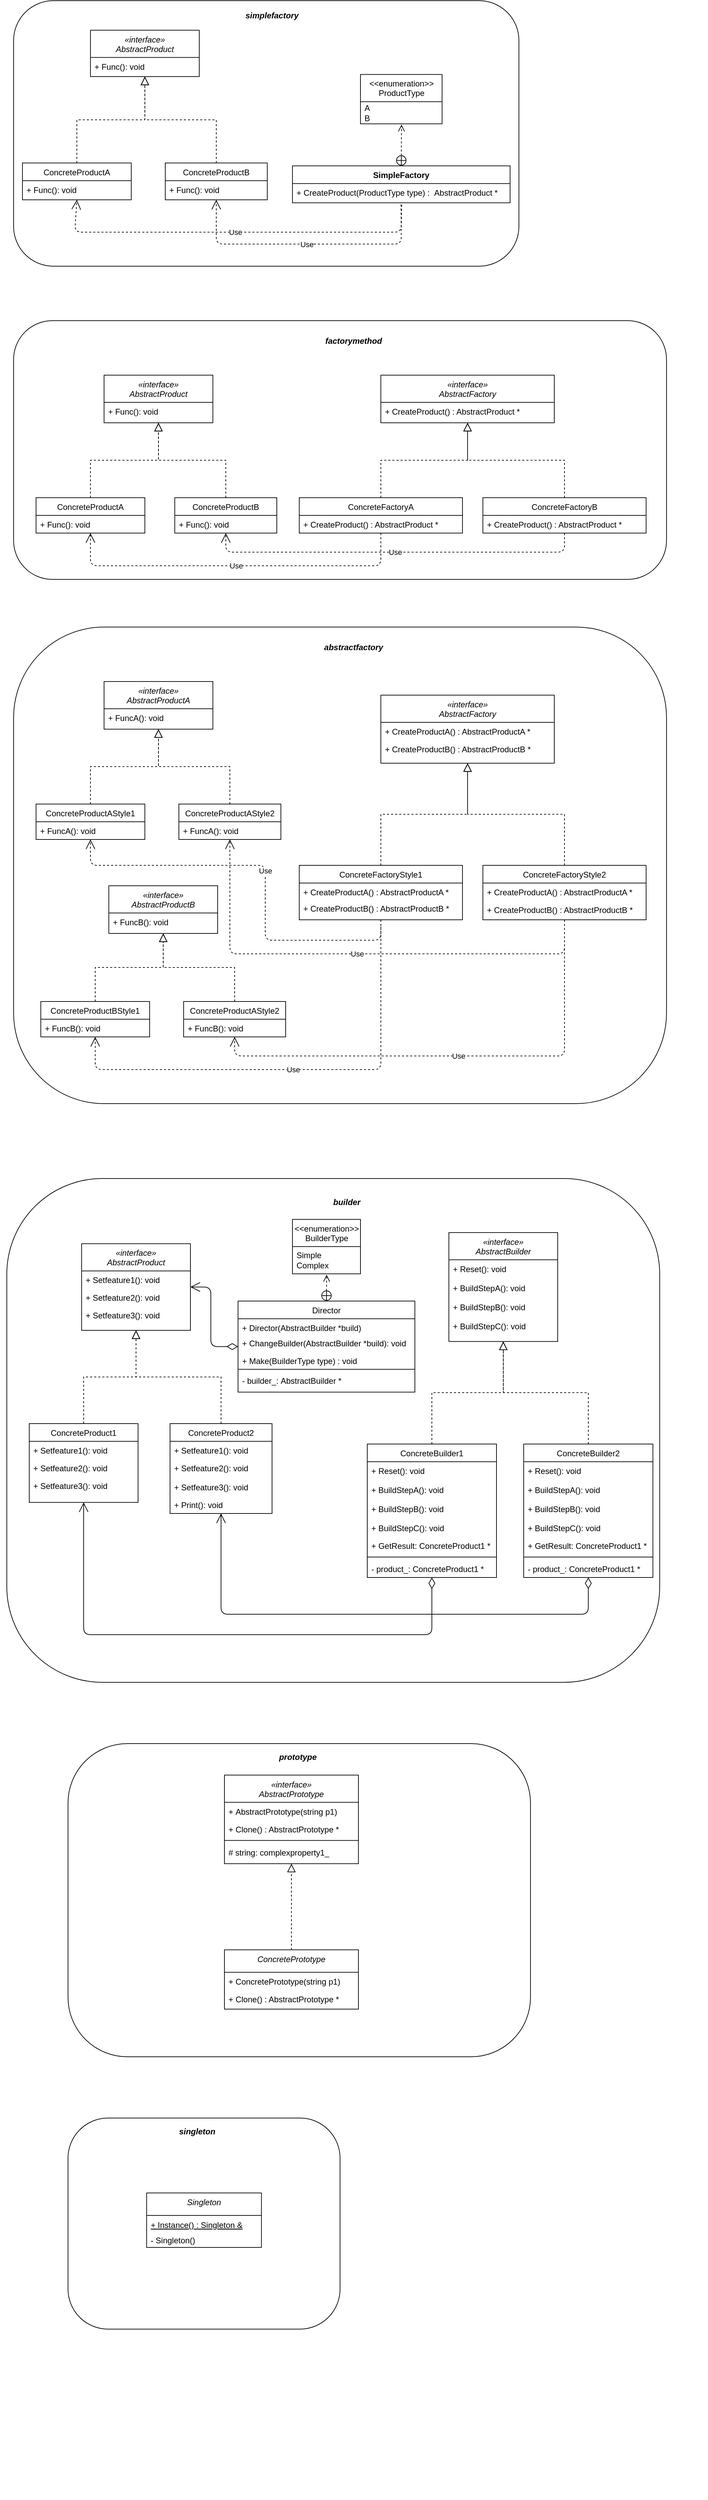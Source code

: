 <mxfile version="14.9.6" type="device"><diagram id="C5RBs43oDa-KdzZeNtuy" name="Page-1"><mxGraphModel dx="1933" dy="822" grid="1" gridSize="10" guides="1" tooltips="1" connect="1" arrows="1" fold="1" page="1" pageScale="1" pageWidth="827" pageHeight="1169" math="0" shadow="0"><root><mxCell id="WIyWlLk6GJQsqaUBKTNV-0"/><mxCell id="WIyWlLk6GJQsqaUBKTNV-1" parent="WIyWlLk6GJQsqaUBKTNV-0"/><mxCell id="HHdjGuZQiPqTGfx7hQFi-0" value="" style="group" parent="WIyWlLk6GJQsqaUBKTNV-1" vertex="1" connectable="0"><mxGeometry x="-800" y="80" width="743" height="390" as="geometry"/></mxCell><mxCell id="nEZ1w46uU3b78nNiIQCs-0" value="" style="rounded=1;whiteSpace=wrap;html=1;" parent="HHdjGuZQiPqTGfx7hQFi-0" vertex="1"><mxGeometry width="743" height="390" as="geometry"/></mxCell><mxCell id="zkfFHV4jXpPFQw0GAbJ--0" value="«interface»&#10;AbstractProduct" style="swimlane;fontStyle=2;align=center;verticalAlign=top;childLayout=stackLayout;horizontal=1;startSize=40;horizontalStack=0;resizeParent=1;resizeLast=0;collapsible=1;marginBottom=0;rounded=0;shadow=0;strokeWidth=1;" parent="HHdjGuZQiPqTGfx7hQFi-0" vertex="1"><mxGeometry x="113" y="43.33" width="160" height="68.167" as="geometry"><mxRectangle x="230" y="140" width="160" height="26" as="alternateBounds"/></mxGeometry></mxCell><mxCell id="zkfFHV4jXpPFQw0GAbJ--5" value="+ Func(): void" style="text;align=left;verticalAlign=top;spacingLeft=4;spacingRight=4;overflow=hidden;rotatable=0;points=[[0,0.5],[1,0.5]];portConstraint=eastwest;" parent="zkfFHV4jXpPFQw0GAbJ--0" vertex="1"><mxGeometry y="40" width="160" height="28.167" as="geometry"/></mxCell><mxCell id="zkfFHV4jXpPFQw0GAbJ--6" value="ConcreteProductA" style="swimlane;fontStyle=0;align=center;verticalAlign=top;childLayout=stackLayout;horizontal=1;startSize=26;horizontalStack=0;resizeParent=1;resizeLast=0;collapsible=1;marginBottom=0;rounded=0;shadow=0;strokeWidth=1;" parent="HHdjGuZQiPqTGfx7hQFi-0" vertex="1"><mxGeometry x="13" y="238.33" width="160" height="54.167" as="geometry"><mxRectangle x="130" y="380" width="160" height="26" as="alternateBounds"/></mxGeometry></mxCell><mxCell id="zkfFHV4jXpPFQw0GAbJ--10" value="+ Func(): void" style="text;align=left;verticalAlign=top;spacingLeft=4;spacingRight=4;overflow=hidden;rotatable=0;points=[[0,0.5],[1,0.5]];portConstraint=eastwest;fontStyle=0" parent="zkfFHV4jXpPFQw0GAbJ--6" vertex="1"><mxGeometry y="26" width="160" height="28.167" as="geometry"/></mxCell><mxCell id="zkfFHV4jXpPFQw0GAbJ--12" value="" style="endArrow=block;endSize=10;endFill=0;shadow=0;strokeWidth=1;rounded=0;edgeStyle=elbowEdgeStyle;elbow=vertical;dashed=1;" parent="HHdjGuZQiPqTGfx7hQFi-0" source="zkfFHV4jXpPFQw0GAbJ--6" target="zkfFHV4jXpPFQw0GAbJ--0" edge="1"><mxGeometry width="160" relative="1" as="geometry"><mxPoint x="93" y="68.25" as="sourcePoint"/><mxPoint x="93" y="68.25" as="targetPoint"/></mxGeometry></mxCell><mxCell id="zkfFHV4jXpPFQw0GAbJ--13" value="ConcreteProductB" style="swimlane;fontStyle=0;align=center;verticalAlign=top;childLayout=stackLayout;horizontal=1;startSize=26;horizontalStack=0;resizeParent=1;resizeLast=0;collapsible=1;marginBottom=0;rounded=0;shadow=0;strokeWidth=1;" parent="HHdjGuZQiPqTGfx7hQFi-0" vertex="1"><mxGeometry x="223" y="238.33" width="150" height="54.167" as="geometry"><mxRectangle x="340" y="380" width="170" height="26" as="alternateBounds"/></mxGeometry></mxCell><mxCell id="pVUvRdysyVXsj0UzODoh-22" value="+ Func(): void" style="text;align=left;verticalAlign=top;spacingLeft=4;spacingRight=4;overflow=hidden;rotatable=0;points=[[0,0.5],[1,0.5]];portConstraint=eastwest;fontStyle=0" parent="zkfFHV4jXpPFQw0GAbJ--13" vertex="1"><mxGeometry y="26" width="150" height="28.167" as="geometry"/></mxCell><mxCell id="zkfFHV4jXpPFQw0GAbJ--16" value="" style="endArrow=block;endSize=10;endFill=0;shadow=0;strokeWidth=1;rounded=0;edgeStyle=elbowEdgeStyle;elbow=vertical;dashed=1;" parent="HHdjGuZQiPqTGfx7hQFi-0" source="zkfFHV4jXpPFQw0GAbJ--13" target="zkfFHV4jXpPFQw0GAbJ--0" edge="1"><mxGeometry width="160" relative="1" as="geometry"><mxPoint x="103" y="252.417" as="sourcePoint"/><mxPoint x="203" y="141.917" as="targetPoint"/></mxGeometry></mxCell><mxCell id="pVUvRdysyVXsj0UzODoh-13" value="SimpleFactory" style="swimlane;fontStyle=1;align=center;verticalAlign=top;childLayout=stackLayout;horizontal=1;startSize=26;horizontalStack=0;resizeParent=1;resizeParentMax=0;resizeLast=0;collapsible=1;marginBottom=0;" parent="HHdjGuZQiPqTGfx7hQFi-0" vertex="1"><mxGeometry x="410" y="242.67" width="320" height="54.167" as="geometry"/></mxCell><mxCell id="pVUvRdysyVXsj0UzODoh-16" value="+ CreateProduct(ProductType type) :  AbstractProduct * " style="text;strokeColor=none;fillColor=none;align=left;verticalAlign=top;spacingLeft=4;spacingRight=4;overflow=hidden;rotatable=0;points=[[0,0.5],[1,0.5]];portConstraint=eastwest;" parent="pVUvRdysyVXsj0UzODoh-13" vertex="1"><mxGeometry y="26" width="320" height="28.167" as="geometry"/></mxCell><mxCell id="pVUvRdysyVXsj0UzODoh-32" value="&amp;lt;&amp;lt;enumeration&amp;gt;&amp;gt;&lt;br&gt;ProductType" style="swimlane;fontStyle=0;align=center;verticalAlign=top;childLayout=stackLayout;horizontal=1;startSize=40;horizontalStack=0;resizeParent=1;resizeParentMax=0;resizeLast=0;collapsible=0;marginBottom=0;html=1;" parent="HHdjGuZQiPqTGfx7hQFi-0" vertex="1"><mxGeometry x="510" y="108.333" width="120" height="72.5" as="geometry"/></mxCell><mxCell id="pVUvRdysyVXsj0UzODoh-33" value="A&lt;br&gt;B" style="text;html=1;strokeColor=none;fillColor=none;align=left;verticalAlign=middle;spacingLeft=4;spacingRight=4;overflow=hidden;rotatable=0;points=[[0,0.5],[1,0.5]];portConstraint=eastwest;" parent="pVUvRdysyVXsj0UzODoh-32" vertex="1"><mxGeometry y="40" width="120" height="32.5" as="geometry"/></mxCell><mxCell id="pVUvRdysyVXsj0UzODoh-35" value="" style="endArrow=open;startArrow=circlePlus;endFill=0;startFill=0;endSize=8;html=1;dashed=1;entryX=0.503;entryY=1.033;entryDx=0;entryDy=0;entryPerimeter=0;exitX=0.5;exitY=0;exitDx=0;exitDy=0;" parent="HHdjGuZQiPqTGfx7hQFi-0" source="pVUvRdysyVXsj0UzODoh-13" target="pVUvRdysyVXsj0UzODoh-33" edge="1"><mxGeometry width="160" relative="1" as="geometry"><mxPoint x="563" y="242.667" as="sourcePoint"/><mxPoint x="723" y="242.667" as="targetPoint"/></mxGeometry></mxCell><mxCell id="nEZ1w46uU3b78nNiIQCs-2" value="simplefactory" style="text;html=1;strokeColor=none;fillColor=none;align=center;verticalAlign=middle;whiteSpace=wrap;rounded=0;fontStyle=3" parent="HHdjGuZQiPqTGfx7hQFi-0" vertex="1"><mxGeometry x="360" y="10.833" width="40" height="21.667" as="geometry"/></mxCell><mxCell id="vMtd4k7XpvBWgLTC2TNa-4" value="Use" style="endArrow=open;endSize=12;dashed=1;html=1;exitX=0.499;exitY=1.083;exitDx=0;exitDy=0;exitPerimeter=0;entryX=0.5;entryY=1;entryDx=0;entryDy=0;" parent="HHdjGuZQiPqTGfx7hQFi-0" source="pVUvRdysyVXsj0UzODoh-16" target="zkfFHV4jXpPFQw0GAbJ--13" edge="1"><mxGeometry width="160" relative="1" as="geometry"><mxPoint x="460" y="335.833" as="sourcePoint"/><mxPoint x="620" y="335.833" as="targetPoint"/><Array as="points"><mxPoint x="570" y="357.5"/><mxPoint x="420" y="357.5"/><mxPoint x="298" y="357.5"/></Array></mxGeometry></mxCell><mxCell id="vMtd4k7XpvBWgLTC2TNa-5" value="Use" style="endArrow=open;endSize=12;dashed=1;html=1;exitX=0.502;exitY=1.115;exitDx=0;exitDy=0;exitPerimeter=0;entryX=0.5;entryY=1;entryDx=0;entryDy=0;" parent="HHdjGuZQiPqTGfx7hQFi-0" source="pVUvRdysyVXsj0UzODoh-16" target="zkfFHV4jXpPFQw0GAbJ--6" edge="1"><mxGeometry width="160" relative="1" as="geometry"><mxPoint x="470" y="332" as="sourcePoint"/><mxPoint x="90" y="282" as="targetPoint"/><Array as="points"><mxPoint x="570" y="340"/><mxPoint x="90" y="340"/></Array></mxGeometry></mxCell><mxCell id="HHdjGuZQiPqTGfx7hQFi-41" value="" style="group" parent="WIyWlLk6GJQsqaUBKTNV-1" vertex="1" connectable="0"><mxGeometry x="-800" y="550" width="1020" height="400" as="geometry"/></mxCell><mxCell id="HHdjGuZQiPqTGfx7hQFi-2" value="" style="rounded=1;whiteSpace=wrap;html=1;" parent="HHdjGuZQiPqTGfx7hQFi-41" vertex="1"><mxGeometry width="960" height="380" as="geometry"/></mxCell><mxCell id="HHdjGuZQiPqTGfx7hQFi-37" value="" style="group" parent="HHdjGuZQiPqTGfx7hQFi-41" vertex="1" connectable="0"><mxGeometry x="20" y="40" width="1000" height="360" as="geometry"/></mxCell><mxCell id="HHdjGuZQiPqTGfx7hQFi-1" value="" style="group" parent="HHdjGuZQiPqTGfx7hQFi-37" vertex="1" connectable="0"><mxGeometry width="1000" height="360" as="geometry"/></mxCell><mxCell id="HHdjGuZQiPqTGfx7hQFi-3" value="«interface»&#10;AbstractProduct" style="swimlane;fontStyle=2;align=center;verticalAlign=top;childLayout=stackLayout;horizontal=1;startSize=40;horizontalStack=0;resizeParent=1;resizeLast=0;collapsible=1;marginBottom=0;rounded=0;shadow=0;strokeWidth=1;" parent="HHdjGuZQiPqTGfx7hQFi-1" vertex="1"><mxGeometry x="113" y="40" width="160" height="70" as="geometry"><mxRectangle x="230" y="140" width="160" height="26" as="alternateBounds"/></mxGeometry></mxCell><mxCell id="HHdjGuZQiPqTGfx7hQFi-4" value="+ Func(): void" style="text;align=left;verticalAlign=top;spacingLeft=4;spacingRight=4;overflow=hidden;rotatable=0;points=[[0,0.5],[1,0.5]];portConstraint=eastwest;" parent="HHdjGuZQiPqTGfx7hQFi-3" vertex="1"><mxGeometry y="40" width="160" height="26" as="geometry"/></mxCell><mxCell id="HHdjGuZQiPqTGfx7hQFi-5" value="ConcreteProductA" style="swimlane;fontStyle=0;align=center;verticalAlign=top;childLayout=stackLayout;horizontal=1;startSize=26;horizontalStack=0;resizeParent=1;resizeLast=0;collapsible=1;marginBottom=0;rounded=0;shadow=0;strokeWidth=1;" parent="HHdjGuZQiPqTGfx7hQFi-1" vertex="1"><mxGeometry x="13" y="220" width="160" height="52" as="geometry"><mxRectangle x="130" y="380" width="160" height="26" as="alternateBounds"/></mxGeometry></mxCell><mxCell id="HHdjGuZQiPqTGfx7hQFi-6" value="+ Func(): void" style="text;align=left;verticalAlign=top;spacingLeft=4;spacingRight=4;overflow=hidden;rotatable=0;points=[[0,0.5],[1,0.5]];portConstraint=eastwest;fontStyle=0" parent="HHdjGuZQiPqTGfx7hQFi-5" vertex="1"><mxGeometry y="26" width="160" height="26" as="geometry"/></mxCell><mxCell id="HHdjGuZQiPqTGfx7hQFi-7" value="" style="endArrow=block;endSize=10;endFill=0;shadow=0;strokeWidth=1;rounded=0;edgeStyle=elbowEdgeStyle;elbow=vertical;dashed=1;" parent="HHdjGuZQiPqTGfx7hQFi-1" source="HHdjGuZQiPqTGfx7hQFi-5" target="HHdjGuZQiPqTGfx7hQFi-3" edge="1"><mxGeometry width="160" relative="1" as="geometry"><mxPoint x="93" y="63" as="sourcePoint"/><mxPoint x="93" y="63" as="targetPoint"/></mxGeometry></mxCell><mxCell id="HHdjGuZQiPqTGfx7hQFi-36" style="edgeStyle=orthogonalEdgeStyle;rounded=0;orthogonalLoop=1;jettySize=auto;html=1;exitX=0.5;exitY=0;exitDx=0;exitDy=0;entryX=0.5;entryY=1;entryDx=0;entryDy=0;dashed=1;endArrow=block;endFill=0;shadow=0;strokeWidth=1;endSize=10;" parent="HHdjGuZQiPqTGfx7hQFi-1" source="HHdjGuZQiPqTGfx7hQFi-26" target="HHdjGuZQiPqTGfx7hQFi-22" edge="1"><mxGeometry relative="1" as="geometry"/></mxCell><mxCell id="HHdjGuZQiPqTGfx7hQFi-26" value="ConcreteFactoryB" style="swimlane;fontStyle=0;align=center;verticalAlign=top;childLayout=stackLayout;horizontal=1;startSize=26;horizontalStack=0;resizeParent=1;resizeLast=0;collapsible=1;marginBottom=0;rounded=0;shadow=0;strokeWidth=1;" parent="HHdjGuZQiPqTGfx7hQFi-1" vertex="1"><mxGeometry x="670" y="220" width="240" height="52" as="geometry"><mxRectangle x="130" y="380" width="160" height="26" as="alternateBounds"/></mxGeometry></mxCell><mxCell id="HHdjGuZQiPqTGfx7hQFi-27" value="+ CreateProduct() : AbstractProduct *" style="text;align=left;verticalAlign=top;spacingLeft=4;spacingRight=4;overflow=hidden;rotatable=0;points=[[0,0.5],[1,0.5]];portConstraint=eastwest;fontStyle=0" parent="HHdjGuZQiPqTGfx7hQFi-26" vertex="1"><mxGeometry y="26" width="240" height="26" as="geometry"/></mxCell><mxCell id="HHdjGuZQiPqTGfx7hQFi-22" value="«interface»&#10;AbstractFactory" style="swimlane;fontStyle=2;align=center;verticalAlign=top;childLayout=stackLayout;horizontal=1;startSize=40;horizontalStack=0;resizeParent=1;resizeLast=0;collapsible=1;marginBottom=0;rounded=0;shadow=0;strokeWidth=1;" parent="HHdjGuZQiPqTGfx7hQFi-1" vertex="1"><mxGeometry x="520" y="40" width="255" height="70" as="geometry"><mxRectangle x="230" y="140" width="160" height="26" as="alternateBounds"/></mxGeometry></mxCell><mxCell id="HHdjGuZQiPqTGfx7hQFi-23" value="+ CreateProduct() : AbstractProduct *" style="text;align=left;verticalAlign=top;spacingLeft=4;spacingRight=4;overflow=hidden;rotatable=0;points=[[0,0.5],[1,0.5]];portConstraint=eastwest;" parent="HHdjGuZQiPqTGfx7hQFi-22" vertex="1"><mxGeometry y="40" width="255" height="26" as="geometry"/></mxCell><mxCell id="HHdjGuZQiPqTGfx7hQFi-24" value="ConcreteFactoryA" style="swimlane;fontStyle=0;align=center;verticalAlign=top;childLayout=stackLayout;horizontal=1;startSize=26;horizontalStack=0;resizeParent=1;resizeLast=0;collapsible=1;marginBottom=0;rounded=0;shadow=0;strokeWidth=1;" parent="HHdjGuZQiPqTGfx7hQFi-37" vertex="1"><mxGeometry x="400" y="220" width="240" height="52" as="geometry"><mxRectangle x="130" y="380" width="160" height="26" as="alternateBounds"/></mxGeometry></mxCell><mxCell id="HHdjGuZQiPqTGfx7hQFi-25" value="+ CreateProduct() : AbstractProduct *" style="text;align=left;verticalAlign=top;spacingLeft=4;spacingRight=4;overflow=hidden;rotatable=0;points=[[0,0.5],[1,0.5]];portConstraint=eastwest;fontStyle=0" parent="HHdjGuZQiPqTGfx7hQFi-24" vertex="1"><mxGeometry y="26" width="240" height="26" as="geometry"/></mxCell><mxCell id="vMtd4k7XpvBWgLTC2TNa-7" value="Use" style="endArrow=open;endSize=12;dashed=1;html=1;exitX=0.5;exitY=1;exitDx=0;exitDy=0;entryX=0.5;entryY=1;entryDx=0;entryDy=0;" parent="HHdjGuZQiPqTGfx7hQFi-37" source="HHdjGuZQiPqTGfx7hQFi-24" target="HHdjGuZQiPqTGfx7hQFi-5" edge="1"><mxGeometry width="160" relative="1" as="geometry"><mxPoint x="290" y="300" as="sourcePoint"/><mxPoint x="450" y="300" as="targetPoint"/><Array as="points"><mxPoint x="520" y="320"/><mxPoint x="93" y="320"/></Array></mxGeometry></mxCell><mxCell id="B-G7vfcjAix9BjA5SV5H-3" style="edgeStyle=orthogonalEdgeStyle;rounded=0;orthogonalLoop=1;jettySize=auto;html=1;exitX=0.5;exitY=0;exitDx=0;exitDy=0;entryX=0.5;entryY=1;entryDx=0;entryDy=0;dashed=1;endArrow=block;endFill=0;shadow=0;strokeWidth=1;endSize=10;" parent="HHdjGuZQiPqTGfx7hQFi-37" source="HHdjGuZQiPqTGfx7hQFi-24" target="HHdjGuZQiPqTGfx7hQFi-22" edge="1"><mxGeometry relative="1" as="geometry"><mxPoint x="800" y="230" as="sourcePoint"/><mxPoint x="657.5" y="120" as="targetPoint"/></mxGeometry></mxCell><mxCell id="HHdjGuZQiPqTGfx7hQFi-19" value="factorymethod" style="text;html=1;strokeColor=none;fillColor=none;align=center;verticalAlign=middle;whiteSpace=wrap;rounded=0;fontStyle=3" parent="HHdjGuZQiPqTGfx7hQFi-41" vertex="1"><mxGeometry x="480" y="20" width="40" height="20" as="geometry"/></mxCell><mxCell id="HHdjGuZQiPqTGfx7hQFi-9" value="ConcreteProductB" style="swimlane;fontStyle=0;align=center;verticalAlign=top;childLayout=stackLayout;horizontal=1;startSize=26;horizontalStack=0;resizeParent=1;resizeLast=0;collapsible=1;marginBottom=0;rounded=0;shadow=0;strokeWidth=1;" parent="HHdjGuZQiPqTGfx7hQFi-41" vertex="1"><mxGeometry x="237" y="260" width="150" height="52" as="geometry"><mxRectangle x="340" y="380" width="170" height="26" as="alternateBounds"/></mxGeometry></mxCell><mxCell id="HHdjGuZQiPqTGfx7hQFi-10" value="+ Func(): void" style="text;align=left;verticalAlign=top;spacingLeft=4;spacingRight=4;overflow=hidden;rotatable=0;points=[[0,0.5],[1,0.5]];portConstraint=eastwest;fontStyle=0" parent="HHdjGuZQiPqTGfx7hQFi-9" vertex="1"><mxGeometry y="26" width="150" height="26" as="geometry"/></mxCell><mxCell id="HHdjGuZQiPqTGfx7hQFi-11" value="" style="endArrow=block;endSize=10;endFill=0;shadow=0;strokeWidth=1;rounded=0;edgeStyle=elbowEdgeStyle;elbow=vertical;dashed=1;" parent="HHdjGuZQiPqTGfx7hQFi-41" source="HHdjGuZQiPqTGfx7hQFi-9" target="HHdjGuZQiPqTGfx7hQFi-3" edge="1"><mxGeometry width="160" relative="1" as="geometry"><mxPoint x="123" y="273" as="sourcePoint"/><mxPoint x="223" y="171" as="targetPoint"/></mxGeometry></mxCell><mxCell id="vMtd4k7XpvBWgLTC2TNa-8" value="Use" style="endArrow=open;endSize=12;dashed=1;html=1;exitX=0.5;exitY=1;exitDx=0;exitDy=0;entryX=0.5;entryY=1;entryDx=0;entryDy=0;" parent="HHdjGuZQiPqTGfx7hQFi-41" source="HHdjGuZQiPqTGfx7hQFi-26" target="HHdjGuZQiPqTGfx7hQFi-9" edge="1"><mxGeometry width="160" relative="1" as="geometry"><mxPoint x="743" y="320" as="sourcePoint"/><mxPoint x="316" y="320" as="targetPoint"/><Array as="points"><mxPoint x="810" y="340"/><mxPoint x="312" y="340"/></Array></mxGeometry></mxCell><mxCell id="HHdjGuZQiPqTGfx7hQFi-43" value="" style="group" parent="WIyWlLk6GJQsqaUBKTNV-1" vertex="1" connectable="0"><mxGeometry x="-800" y="1000" width="1020" height="700" as="geometry"/></mxCell><mxCell id="HHdjGuZQiPqTGfx7hQFi-44" value="" style="rounded=1;whiteSpace=wrap;html=1;arcSize=19;" parent="HHdjGuZQiPqTGfx7hQFi-43" vertex="1"><mxGeometry width="960" height="700" as="geometry"/></mxCell><mxCell id="HHdjGuZQiPqTGfx7hQFi-45" value="" style="group" parent="HHdjGuZQiPqTGfx7hQFi-43" vertex="1" connectable="0"><mxGeometry x="20" y="40" width="1000" height="360" as="geometry"/></mxCell><mxCell id="HHdjGuZQiPqTGfx7hQFi-46" value="" style="group" parent="HHdjGuZQiPqTGfx7hQFi-45" vertex="1" connectable="0"><mxGeometry width="1000" height="360" as="geometry"/></mxCell><mxCell id="HHdjGuZQiPqTGfx7hQFi-47" value="«interface»&#10;AbstractProductA" style="swimlane;fontStyle=2;align=center;verticalAlign=top;childLayout=stackLayout;horizontal=1;startSize=40;horizontalStack=0;resizeParent=1;resizeLast=0;collapsible=1;marginBottom=0;rounded=0;shadow=0;strokeWidth=1;" parent="HHdjGuZQiPqTGfx7hQFi-46" vertex="1"><mxGeometry x="113" y="40" width="160" height="70" as="geometry"><mxRectangle x="230" y="140" width="160" height="26" as="alternateBounds"/></mxGeometry></mxCell><mxCell id="HHdjGuZQiPqTGfx7hQFi-48" value="+ FuncA(): void" style="text;align=left;verticalAlign=top;spacingLeft=4;spacingRight=4;overflow=hidden;rotatable=0;points=[[0,0.5],[1,0.5]];portConstraint=eastwest;" parent="HHdjGuZQiPqTGfx7hQFi-47" vertex="1"><mxGeometry y="40" width="160" height="26" as="geometry"/></mxCell><mxCell id="HHdjGuZQiPqTGfx7hQFi-49" value="ConcreteProductAStyle1" style="swimlane;fontStyle=0;align=center;verticalAlign=top;childLayout=stackLayout;horizontal=1;startSize=26;horizontalStack=0;resizeParent=1;resizeLast=0;collapsible=1;marginBottom=0;rounded=0;shadow=0;strokeWidth=1;" parent="HHdjGuZQiPqTGfx7hQFi-46" vertex="1"><mxGeometry x="13" y="220" width="160" height="52" as="geometry"><mxRectangle x="130" y="380" width="160" height="26" as="alternateBounds"/></mxGeometry></mxCell><mxCell id="HHdjGuZQiPqTGfx7hQFi-50" value="+ FuncA(): void" style="text;align=left;verticalAlign=top;spacingLeft=4;spacingRight=4;overflow=hidden;rotatable=0;points=[[0,0.5],[1,0.5]];portConstraint=eastwest;fontStyle=0" parent="HHdjGuZQiPqTGfx7hQFi-49" vertex="1"><mxGeometry y="26" width="160" height="26" as="geometry"/></mxCell><mxCell id="HHdjGuZQiPqTGfx7hQFi-51" value="" style="endArrow=block;endSize=10;endFill=0;shadow=0;strokeWidth=1;rounded=0;edgeStyle=elbowEdgeStyle;elbow=vertical;dashed=1;" parent="HHdjGuZQiPqTGfx7hQFi-46" source="HHdjGuZQiPqTGfx7hQFi-49" target="HHdjGuZQiPqTGfx7hQFi-47" edge="1"><mxGeometry width="160" relative="1" as="geometry"><mxPoint x="93" y="63" as="sourcePoint"/><mxPoint x="93" y="63" as="targetPoint"/></mxGeometry></mxCell><mxCell id="HHdjGuZQiPqTGfx7hQFi-52" value="ConcreteProductAStyle2" style="swimlane;fontStyle=0;align=center;verticalAlign=top;childLayout=stackLayout;horizontal=1;startSize=26;horizontalStack=0;resizeParent=1;resizeLast=0;collapsible=1;marginBottom=0;rounded=0;shadow=0;strokeWidth=1;" parent="HHdjGuZQiPqTGfx7hQFi-46" vertex="1"><mxGeometry x="223" y="220" width="150" height="52" as="geometry"><mxRectangle x="340" y="380" width="170" height="26" as="alternateBounds"/></mxGeometry></mxCell><mxCell id="HHdjGuZQiPqTGfx7hQFi-53" value="+ FuncA(): void" style="text;align=left;verticalAlign=top;spacingLeft=4;spacingRight=4;overflow=hidden;rotatable=0;points=[[0,0.5],[1,0.5]];portConstraint=eastwest;fontStyle=0" parent="HHdjGuZQiPqTGfx7hQFi-52" vertex="1"><mxGeometry y="26" width="150" height="26" as="geometry"/></mxCell><mxCell id="HHdjGuZQiPqTGfx7hQFi-54" value="" style="endArrow=block;endSize=10;endFill=0;shadow=0;strokeWidth=1;rounded=0;edgeStyle=elbowEdgeStyle;elbow=vertical;dashed=1;" parent="HHdjGuZQiPqTGfx7hQFi-46" source="HHdjGuZQiPqTGfx7hQFi-52" target="HHdjGuZQiPqTGfx7hQFi-47" edge="1"><mxGeometry width="160" relative="1" as="geometry"><mxPoint x="103" y="233" as="sourcePoint"/><mxPoint x="203" y="131" as="targetPoint"/></mxGeometry></mxCell><mxCell id="HHdjGuZQiPqTGfx7hQFi-63" value="abstractfactory" style="text;html=1;strokeColor=none;fillColor=none;align=center;verticalAlign=middle;whiteSpace=wrap;rounded=0;fontStyle=3" parent="HHdjGuZQiPqTGfx7hQFi-43" vertex="1"><mxGeometry x="480" y="20" width="40" height="20" as="geometry"/></mxCell><mxCell id="HHdjGuZQiPqTGfx7hQFi-66" value="«interface»&#10;AbstractProductB" style="swimlane;fontStyle=2;align=center;verticalAlign=top;childLayout=stackLayout;horizontal=1;startSize=40;horizontalStack=0;resizeParent=1;resizeLast=0;collapsible=1;marginBottom=0;rounded=0;shadow=0;strokeWidth=1;" parent="HHdjGuZQiPqTGfx7hQFi-43" vertex="1"><mxGeometry x="140" y="380" width="160" height="70" as="geometry"><mxRectangle x="230" y="140" width="160" height="26" as="alternateBounds"/></mxGeometry></mxCell><mxCell id="HHdjGuZQiPqTGfx7hQFi-67" value="+ FuncB(): void" style="text;align=left;verticalAlign=top;spacingLeft=4;spacingRight=4;overflow=hidden;rotatable=0;points=[[0,0.5],[1,0.5]];portConstraint=eastwest;" parent="HHdjGuZQiPqTGfx7hQFi-66" vertex="1"><mxGeometry y="40" width="160" height="26" as="geometry"/></mxCell><mxCell id="HHdjGuZQiPqTGfx7hQFi-68" value="ConcreteProductBStyle1" style="swimlane;fontStyle=0;align=center;verticalAlign=top;childLayout=stackLayout;horizontal=1;startSize=26;horizontalStack=0;resizeParent=1;resizeLast=0;collapsible=1;marginBottom=0;rounded=0;shadow=0;strokeWidth=1;" parent="HHdjGuZQiPqTGfx7hQFi-43" vertex="1"><mxGeometry x="40" y="550" width="160" height="52" as="geometry"><mxRectangle x="130" y="380" width="160" height="26" as="alternateBounds"/></mxGeometry></mxCell><mxCell id="HHdjGuZQiPqTGfx7hQFi-69" value="+ FuncB(): void" style="text;align=left;verticalAlign=top;spacingLeft=4;spacingRight=4;overflow=hidden;rotatable=0;points=[[0,0.5],[1,0.5]];portConstraint=eastwest;fontStyle=0" parent="HHdjGuZQiPqTGfx7hQFi-68" vertex="1"><mxGeometry y="26" width="160" height="26" as="geometry"/></mxCell><mxCell id="HHdjGuZQiPqTGfx7hQFi-70" value="" style="endArrow=block;endSize=10;endFill=0;shadow=0;strokeWidth=1;rounded=0;edgeStyle=elbowEdgeStyle;elbow=vertical;dashed=1;" parent="HHdjGuZQiPqTGfx7hQFi-43" source="HHdjGuZQiPqTGfx7hQFi-68" target="HHdjGuZQiPqTGfx7hQFi-66" edge="1"><mxGeometry width="160" relative="1" as="geometry"><mxPoint x="1030" y="-707" as="sourcePoint"/><mxPoint x="1030" y="-707" as="targetPoint"/></mxGeometry></mxCell><mxCell id="HHdjGuZQiPqTGfx7hQFi-71" value="ConcreteProductAStyle2" style="swimlane;fontStyle=0;align=center;verticalAlign=top;childLayout=stackLayout;horizontal=1;startSize=26;horizontalStack=0;resizeParent=1;resizeLast=0;collapsible=1;marginBottom=0;rounded=0;shadow=0;strokeWidth=1;" parent="HHdjGuZQiPqTGfx7hQFi-43" vertex="1"><mxGeometry x="250" y="550" width="150" height="52" as="geometry"><mxRectangle x="340" y="380" width="170" height="26" as="alternateBounds"/></mxGeometry></mxCell><mxCell id="HHdjGuZQiPqTGfx7hQFi-72" value="+ FuncB(): void" style="text;align=left;verticalAlign=top;spacingLeft=4;spacingRight=4;overflow=hidden;rotatable=0;points=[[0,0.5],[1,0.5]];portConstraint=eastwest;fontStyle=0" parent="HHdjGuZQiPqTGfx7hQFi-71" vertex="1"><mxGeometry y="26" width="150" height="26" as="geometry"/></mxCell><mxCell id="HHdjGuZQiPqTGfx7hQFi-73" value="" style="endArrow=block;endSize=10;endFill=0;shadow=0;strokeWidth=1;rounded=0;edgeStyle=elbowEdgeStyle;elbow=vertical;dashed=1;" parent="HHdjGuZQiPqTGfx7hQFi-43" source="HHdjGuZQiPqTGfx7hQFi-71" target="HHdjGuZQiPqTGfx7hQFi-66" edge="1"><mxGeometry width="160" relative="1" as="geometry"><mxPoint x="1040" y="-537" as="sourcePoint"/><mxPoint x="1140" y="-639" as="targetPoint"/></mxGeometry></mxCell><mxCell id="HHdjGuZQiPqTGfx7hQFi-61" value="ConcreteFactoryStyle1" style="swimlane;fontStyle=0;align=center;verticalAlign=top;childLayout=stackLayout;horizontal=1;startSize=26;horizontalStack=0;resizeParent=1;resizeLast=0;collapsible=1;marginBottom=0;rounded=0;shadow=0;strokeWidth=1;" parent="HHdjGuZQiPqTGfx7hQFi-43" vertex="1"><mxGeometry x="420" y="350" width="240" height="80" as="geometry"><mxRectangle x="130" y="380" width="160" height="26" as="alternateBounds"/></mxGeometry></mxCell><mxCell id="HHdjGuZQiPqTGfx7hQFi-62" value="+ CreateProductA() : AbstractProductA *" style="text;align=left;verticalAlign=top;spacingLeft=4;spacingRight=4;overflow=hidden;rotatable=0;points=[[0,0.5],[1,0.5]];portConstraint=eastwest;fontStyle=0" parent="HHdjGuZQiPqTGfx7hQFi-61" vertex="1"><mxGeometry y="26" width="240" height="24" as="geometry"/></mxCell><mxCell id="HHdjGuZQiPqTGfx7hQFi-60" style="edgeStyle=orthogonalEdgeStyle;rounded=0;orthogonalLoop=1;jettySize=auto;html=1;exitX=0.5;exitY=0;exitDx=0;exitDy=0;entryX=0.5;entryY=1;entryDx=0;entryDy=0;dashed=1;endArrow=block;endFill=0;shadow=0;strokeWidth=1;endSize=10;" parent="HHdjGuZQiPqTGfx7hQFi-43" source="HHdjGuZQiPqTGfx7hQFi-61" target="HHdjGuZQiPqTGfx7hQFi-58" edge="1"><mxGeometry relative="1" as="geometry"/></mxCell><mxCell id="HHdjGuZQiPqTGfx7hQFi-56" value="ConcreteFactoryStyle2" style="swimlane;fontStyle=0;align=center;verticalAlign=top;childLayout=stackLayout;horizontal=1;startSize=26;horizontalStack=0;resizeParent=1;resizeLast=0;collapsible=1;marginBottom=0;rounded=0;shadow=0;strokeWidth=1;" parent="HHdjGuZQiPqTGfx7hQFi-43" vertex="1"><mxGeometry x="690" y="350" width="240" height="80" as="geometry"><mxRectangle x="130" y="380" width="160" height="26" as="alternateBounds"/></mxGeometry></mxCell><mxCell id="HHdjGuZQiPqTGfx7hQFi-57" value="+ CreateProductA() : AbstractProductA *" style="text;align=left;verticalAlign=top;spacingLeft=4;spacingRight=4;overflow=hidden;rotatable=0;points=[[0,0.5],[1,0.5]];portConstraint=eastwest;fontStyle=0" parent="HHdjGuZQiPqTGfx7hQFi-56" vertex="1"><mxGeometry y="26" width="240" height="26" as="geometry"/></mxCell><mxCell id="HHdjGuZQiPqTGfx7hQFi-82" value="+ CreateProductB() : AbstractProductB *" style="text;align=left;verticalAlign=top;spacingLeft=4;spacingRight=4;overflow=hidden;rotatable=0;points=[[0,0.5],[1,0.5]];portConstraint=eastwest;fontStyle=0" parent="HHdjGuZQiPqTGfx7hQFi-56" vertex="1"><mxGeometry y="52" width="240" height="26" as="geometry"/></mxCell><mxCell id="HHdjGuZQiPqTGfx7hQFi-55" style="edgeStyle=orthogonalEdgeStyle;rounded=0;orthogonalLoop=1;jettySize=auto;html=1;exitX=0.5;exitY=0;exitDx=0;exitDy=0;entryX=0.5;entryY=1;entryDx=0;entryDy=0;dashed=1;endArrow=block;endFill=0;shadow=0;strokeWidth=1;endSize=10;" parent="HHdjGuZQiPqTGfx7hQFi-43" source="HHdjGuZQiPqTGfx7hQFi-56" target="HHdjGuZQiPqTGfx7hQFi-58" edge="1"><mxGeometry relative="1" as="geometry"/></mxCell><mxCell id="vMtd4k7XpvBWgLTC2TNa-9" value="Use" style="endArrow=open;endSize=12;dashed=1;html=1;exitX=0.5;exitY=1;exitDx=0;exitDy=0;entryX=0.5;entryY=1;entryDx=0;entryDy=0;" parent="HHdjGuZQiPqTGfx7hQFi-43" source="HHdjGuZQiPqTGfx7hQFi-61" target="HHdjGuZQiPqTGfx7hQFi-49" edge="1"><mxGeometry width="160" relative="1" as="geometry"><mxPoint x="100" y="360" as="sourcePoint"/><mxPoint x="260" y="360" as="targetPoint"/><Array as="points"><mxPoint x="540" y="460"/><mxPoint x="370" y="460"/><mxPoint x="370" y="350"/><mxPoint x="280" y="350"/><mxPoint x="113" y="350"/></Array></mxGeometry></mxCell><mxCell id="vMtd4k7XpvBWgLTC2TNa-10" value="Use" style="endArrow=open;endSize=12;dashed=1;html=1;entryX=0.5;entryY=1;entryDx=0;entryDy=0;" parent="HHdjGuZQiPqTGfx7hQFi-43" target="HHdjGuZQiPqTGfx7hQFi-68" edge="1"><mxGeometry width="160" relative="1" as="geometry"><mxPoint x="540" y="440" as="sourcePoint"/><mxPoint x="610" y="520" as="targetPoint"/><Array as="points"><mxPoint x="540" y="650"/><mxPoint x="120" y="650"/></Array></mxGeometry></mxCell><mxCell id="vMtd4k7XpvBWgLTC2TNa-11" value="Use" style="endArrow=open;endSize=12;dashed=1;html=1;exitX=0.5;exitY=1;exitDx=0;exitDy=0;entryX=0.5;entryY=1;entryDx=0;entryDy=0;" parent="HHdjGuZQiPqTGfx7hQFi-43" source="HHdjGuZQiPqTGfx7hQFi-56" target="HHdjGuZQiPqTGfx7hQFi-71" edge="1"><mxGeometry width="160" relative="1" as="geometry"><mxPoint x="730" y="540" as="sourcePoint"/><mxPoint x="890" y="540" as="targetPoint"/><Array as="points"><mxPoint x="810" y="630"/><mxPoint x="325" y="630"/></Array></mxGeometry></mxCell><mxCell id="vMtd4k7XpvBWgLTC2TNa-12" value="Use" style="endArrow=open;endSize=12;dashed=1;html=1;exitX=0.5;exitY=1;exitDx=0;exitDy=0;entryX=0.5;entryY=1;entryDx=0;entryDy=0;" parent="HHdjGuZQiPqTGfx7hQFi-43" source="HHdjGuZQiPqTGfx7hQFi-56" target="HHdjGuZQiPqTGfx7hQFi-52" edge="1"><mxGeometry width="160" relative="1" as="geometry"><mxPoint x="690" y="510" as="sourcePoint"/><mxPoint x="850" y="510" as="targetPoint"/><Array as="points"><mxPoint x="810" y="480"/><mxPoint x="318" y="480"/></Array></mxGeometry></mxCell><mxCell id="HHdjGuZQiPqTGfx7hQFi-58" value="«interface»&#10;AbstractFactory" style="swimlane;fontStyle=2;align=center;verticalAlign=top;childLayout=stackLayout;horizontal=1;startSize=40;horizontalStack=0;resizeParent=1;resizeLast=0;collapsible=1;marginBottom=0;rounded=0;shadow=0;strokeWidth=1;" parent="HHdjGuZQiPqTGfx7hQFi-43" vertex="1"><mxGeometry x="540" y="100" width="255" height="100" as="geometry"><mxRectangle x="230" y="140" width="160" height="26" as="alternateBounds"/></mxGeometry></mxCell><mxCell id="HHdjGuZQiPqTGfx7hQFi-77" value="+ CreateProductA() : AbstractProductA *" style="text;align=left;verticalAlign=top;spacingLeft=4;spacingRight=4;overflow=hidden;rotatable=0;points=[[0,0.5],[1,0.5]];portConstraint=eastwest;" parent="HHdjGuZQiPqTGfx7hQFi-58" vertex="1"><mxGeometry y="40" width="255" height="26" as="geometry"/></mxCell><mxCell id="B-G7vfcjAix9BjA5SV5H-0" value="+ CreateProductB() : AbstractProductB *" style="text;align=left;verticalAlign=top;spacingLeft=4;spacingRight=4;overflow=hidden;rotatable=0;points=[[0,0.5],[1,0.5]];portConstraint=eastwest;" parent="HHdjGuZQiPqTGfx7hQFi-58" vertex="1"><mxGeometry y="66" width="255" height="26" as="geometry"/></mxCell><mxCell id="HHdjGuZQiPqTGfx7hQFi-81" value="+ CreateProductB() : AbstractProductB *" style="text;align=left;verticalAlign=top;spacingLeft=4;spacingRight=4;overflow=hidden;rotatable=0;points=[[0,0.5],[1,0.5]];portConstraint=eastwest;fontStyle=0" parent="WIyWlLk6GJQsqaUBKTNV-1" vertex="1"><mxGeometry x="-380" y="1400" width="240" height="24" as="geometry"/></mxCell><mxCell id="HHdjGuZQiPqTGfx7hQFi-83" value="" style="group" parent="WIyWlLk6GJQsqaUBKTNV-1" vertex="1" connectable="0"><mxGeometry x="-810" y="1810" width="1020" height="920" as="geometry"/></mxCell><mxCell id="HHdjGuZQiPqTGfx7hQFi-84" value="" style="rounded=1;whiteSpace=wrap;html=1;arcSize=19;" parent="HHdjGuZQiPqTGfx7hQFi-83" vertex="1"><mxGeometry width="960" height="740" as="geometry"/></mxCell><mxCell id="HHdjGuZQiPqTGfx7hQFi-85" value="" style="group" parent="HHdjGuZQiPqTGfx7hQFi-83" vertex="1" connectable="0"><mxGeometry x="20" y="46.286" width="1000" height="416.571" as="geometry"/></mxCell><mxCell id="HHdjGuZQiPqTGfx7hQFi-86" value="" style="group" parent="HHdjGuZQiPqTGfx7hQFi-85" vertex="1" connectable="0"><mxGeometry width="1000" height="416.571" as="geometry"/></mxCell><mxCell id="HHdjGuZQiPqTGfx7hQFi-89" value="ConcreteProduct1" style="swimlane;fontStyle=0;align=center;verticalAlign=top;childLayout=stackLayout;horizontal=1;startSize=26;horizontalStack=0;resizeParent=1;resizeLast=0;collapsible=1;marginBottom=0;rounded=0;shadow=0;strokeWidth=1;" parent="HHdjGuZQiPqTGfx7hQFi-86" vertex="1"><mxGeometry x="13" y="313.711" width="160" height="115.714" as="geometry"><mxRectangle x="130" y="380" width="160" height="26" as="alternateBounds"/></mxGeometry></mxCell><mxCell id="vMtd4k7XpvBWgLTC2TNa-24" value="+ Setfeature1(): void" style="text;strokeColor=none;fillColor=none;align=left;verticalAlign=top;spacingLeft=4;spacingRight=4;overflow=hidden;rotatable=0;points=[[0,0.5],[1,0.5]];portConstraint=eastwest;" parent="HHdjGuZQiPqTGfx7hQFi-89" vertex="1"><mxGeometry y="26" width="160" height="26" as="geometry"/></mxCell><mxCell id="vMtd4k7XpvBWgLTC2TNa-25" value="+ Setfeature2(): void" style="text;strokeColor=none;fillColor=none;align=left;verticalAlign=top;spacingLeft=4;spacingRight=4;overflow=hidden;rotatable=0;points=[[0,0.5],[1,0.5]];portConstraint=eastwest;" parent="HHdjGuZQiPqTGfx7hQFi-89" vertex="1"><mxGeometry y="52" width="160" height="26" as="geometry"/></mxCell><mxCell id="vMtd4k7XpvBWgLTC2TNa-26" value="+ Setfeature3(): void" style="text;strokeColor=none;fillColor=none;align=left;verticalAlign=top;spacingLeft=4;spacingRight=4;overflow=hidden;rotatable=0;points=[[0,0.5],[1,0.5]];portConstraint=eastwest;" parent="HHdjGuZQiPqTGfx7hQFi-89" vertex="1"><mxGeometry y="78" width="160" height="28" as="geometry"/></mxCell><mxCell id="HHdjGuZQiPqTGfx7hQFi-92" value="ConcreteProduct2" style="swimlane;fontStyle=0;align=center;verticalAlign=top;childLayout=stackLayout;horizontal=1;startSize=26;horizontalStack=0;resizeParent=1;resizeLast=0;collapsible=1;marginBottom=0;rounded=0;shadow=0;strokeWidth=1;" parent="HHdjGuZQiPqTGfx7hQFi-86" vertex="1"><mxGeometry x="220" y="313.711" width="150" height="132" as="geometry"><mxRectangle x="340" y="380" width="170" height="26" as="alternateBounds"/></mxGeometry></mxCell><mxCell id="vMtd4k7XpvBWgLTC2TNa-29" value="+ Setfeature1(): void" style="text;strokeColor=none;fillColor=none;align=left;verticalAlign=top;spacingLeft=4;spacingRight=4;overflow=hidden;rotatable=0;points=[[0,0.5],[1,0.5]];portConstraint=eastwest;" parent="HHdjGuZQiPqTGfx7hQFi-92" vertex="1"><mxGeometry y="26" width="150" height="26" as="geometry"/></mxCell><mxCell id="vMtd4k7XpvBWgLTC2TNa-27" value="+ Setfeature2(): void" style="text;strokeColor=none;fillColor=none;align=left;verticalAlign=top;spacingLeft=4;spacingRight=4;overflow=hidden;rotatable=0;points=[[0,0.5],[1,0.5]];portConstraint=eastwest;" parent="HHdjGuZQiPqTGfx7hQFi-92" vertex="1"><mxGeometry y="52" width="150" height="28" as="geometry"/></mxCell><mxCell id="vMtd4k7XpvBWgLTC2TNa-28" value="+ Setfeature3(): void" style="text;strokeColor=none;fillColor=none;align=left;verticalAlign=top;spacingLeft=4;spacingRight=4;overflow=hidden;rotatable=0;points=[[0,0.5],[1,0.5]];portConstraint=eastwest;" parent="HHdjGuZQiPqTGfx7hQFi-92" vertex="1"><mxGeometry y="80" width="150" height="26" as="geometry"/></mxCell><mxCell id="B-G7vfcjAix9BjA5SV5H-5" value="+ Print(): void" style="text;strokeColor=none;fillColor=none;align=left;verticalAlign=top;spacingLeft=4;spacingRight=4;overflow=hidden;rotatable=0;points=[[0,0.5],[1,0.5]];portConstraint=eastwest;" parent="HHdjGuZQiPqTGfx7hQFi-92" vertex="1"><mxGeometry y="106" width="150" height="26" as="geometry"/></mxCell><mxCell id="HHdjGuZQiPqTGfx7hQFi-97" value="builder" style="text;html=1;strokeColor=none;fillColor=none;align=center;verticalAlign=middle;whiteSpace=wrap;rounded=0;fontStyle=3" parent="HHdjGuZQiPqTGfx7hQFi-83" vertex="1"><mxGeometry x="480" y="23.143" width="40" height="23.143" as="geometry"/></mxCell><mxCell id="HHdjGuZQiPqTGfx7hQFi-98" value="«interface»&#10;AbstractBuilder" style="swimlane;fontStyle=2;align=center;verticalAlign=top;childLayout=stackLayout;horizontal=1;startSize=40;horizontalStack=0;resizeParent=1;resizeLast=0;collapsible=1;marginBottom=0;rounded=0;shadow=0;strokeWidth=1;" parent="HHdjGuZQiPqTGfx7hQFi-83" vertex="1"><mxGeometry x="650" y="79.35" width="160" height="160" as="geometry"><mxRectangle x="230" y="140" width="160" height="26" as="alternateBounds"/></mxGeometry></mxCell><mxCell id="vMtd4k7XpvBWgLTC2TNa-33" value="+ Reset(): void" style="text;strokeColor=none;fillColor=none;align=left;verticalAlign=top;spacingLeft=4;spacingRight=4;overflow=hidden;rotatable=0;points=[[0,0.5],[1,0.5]];portConstraint=eastwest;" parent="HHdjGuZQiPqTGfx7hQFi-98" vertex="1"><mxGeometry y="40" width="160" height="28" as="geometry"/></mxCell><mxCell id="vMtd4k7XpvBWgLTC2TNa-31" value="+ BuildStepA(): void" style="text;strokeColor=none;fillColor=none;align=left;verticalAlign=top;spacingLeft=4;spacingRight=4;overflow=hidden;rotatable=0;points=[[0,0.5],[1,0.5]];portConstraint=eastwest;" parent="HHdjGuZQiPqTGfx7hQFi-98" vertex="1"><mxGeometry y="68" width="160" height="28" as="geometry"/></mxCell><mxCell id="vMtd4k7XpvBWgLTC2TNa-32" value="+ BuildStepB(): void" style="text;strokeColor=none;fillColor=none;align=left;verticalAlign=top;spacingLeft=4;spacingRight=4;overflow=hidden;rotatable=0;points=[[0,0.5],[1,0.5]];portConstraint=eastwest;" parent="HHdjGuZQiPqTGfx7hQFi-98" vertex="1"><mxGeometry y="96" width="160" height="28" as="geometry"/></mxCell><mxCell id="vMtd4k7XpvBWgLTC2TNa-30" value="+ BuildStepC(): void" style="text;strokeColor=none;fillColor=none;align=left;verticalAlign=top;spacingLeft=4;spacingRight=4;overflow=hidden;rotatable=0;points=[[0,0.5],[1,0.5]];portConstraint=eastwest;" parent="HHdjGuZQiPqTGfx7hQFi-98" vertex="1"><mxGeometry y="124" width="160" height="26" as="geometry"/></mxCell><mxCell id="HHdjGuZQiPqTGfx7hQFi-102" value="" style="endArrow=block;endSize=10;endFill=0;shadow=0;strokeWidth=1;rounded=0;edgeStyle=elbowEdgeStyle;elbow=vertical;dashed=1;" parent="HHdjGuZQiPqTGfx7hQFi-83" source="HHdjGuZQiPqTGfx7hQFi-100" target="HHdjGuZQiPqTGfx7hQFi-98" edge="1"><mxGeometry width="160" relative="1" as="geometry"><mxPoint x="1500" y="-1189.39" as="sourcePoint"/><mxPoint x="1500" y="-1189.39" as="targetPoint"/></mxGeometry></mxCell><mxCell id="HHdjGuZQiPqTGfx7hQFi-103" value="ConcreteBuilder2" style="swimlane;fontStyle=0;align=center;verticalAlign=top;childLayout=stackLayout;horizontal=1;startSize=26;horizontalStack=0;resizeParent=1;resizeLast=0;collapsible=1;marginBottom=0;rounded=0;shadow=0;strokeWidth=1;" parent="HHdjGuZQiPqTGfx7hQFi-83" vertex="1"><mxGeometry x="760" y="390" width="190" height="196" as="geometry"><mxRectangle x="340" y="380" width="170" height="26" as="alternateBounds"/></mxGeometry></mxCell><mxCell id="vMtd4k7XpvBWgLTC2TNa-41" value="+ Reset(): void" style="text;strokeColor=none;fillColor=none;align=left;verticalAlign=top;spacingLeft=4;spacingRight=4;overflow=hidden;rotatable=0;points=[[0,0.5],[1,0.5]];portConstraint=eastwest;" parent="HHdjGuZQiPqTGfx7hQFi-103" vertex="1"><mxGeometry y="26" width="190" height="28" as="geometry"/></mxCell><mxCell id="vMtd4k7XpvBWgLTC2TNa-40" value="+ BuildStepA(): void" style="text;strokeColor=none;fillColor=none;align=left;verticalAlign=top;spacingLeft=4;spacingRight=4;overflow=hidden;rotatable=0;points=[[0,0.5],[1,0.5]];portConstraint=eastwest;" parent="HHdjGuZQiPqTGfx7hQFi-103" vertex="1"><mxGeometry y="54" width="190" height="28" as="geometry"/></mxCell><mxCell id="vMtd4k7XpvBWgLTC2TNa-39" value="+ BuildStepB(): void" style="text;strokeColor=none;fillColor=none;align=left;verticalAlign=top;spacingLeft=4;spacingRight=4;overflow=hidden;rotatable=0;points=[[0,0.5],[1,0.5]];portConstraint=eastwest;" parent="HHdjGuZQiPqTGfx7hQFi-103" vertex="1"><mxGeometry y="82" width="190" height="28" as="geometry"/></mxCell><mxCell id="vMtd4k7XpvBWgLTC2TNa-38" value="+ BuildStepC(): void" style="text;strokeColor=none;fillColor=none;align=left;verticalAlign=top;spacingLeft=4;spacingRight=4;overflow=hidden;rotatable=0;points=[[0,0.5],[1,0.5]];portConstraint=eastwest;" parent="HHdjGuZQiPqTGfx7hQFi-103" vertex="1"><mxGeometry y="110" width="190" height="26" as="geometry"/></mxCell><mxCell id="B-G7vfcjAix9BjA5SV5H-11" value="+ GetResult: ConcreteProduct1 *" style="text;strokeColor=none;fillColor=none;align=left;verticalAlign=top;spacingLeft=4;spacingRight=4;overflow=hidden;rotatable=0;points=[[0,0.5],[1,0.5]];portConstraint=eastwest;" parent="HHdjGuZQiPqTGfx7hQFi-103" vertex="1"><mxGeometry y="136" width="190" height="26" as="geometry"/></mxCell><mxCell id="B-G7vfcjAix9BjA5SV5H-13" value="" style="line;strokeWidth=1;fillColor=none;align=left;verticalAlign=middle;spacingTop=-1;spacingLeft=3;spacingRight=3;rotatable=0;labelPosition=right;points=[];portConstraint=eastwest;" parent="HHdjGuZQiPqTGfx7hQFi-103" vertex="1"><mxGeometry y="162" width="190" height="8" as="geometry"/></mxCell><mxCell id="B-G7vfcjAix9BjA5SV5H-12" value="- product_: ConcreteProduct1 *" style="text;strokeColor=none;fillColor=none;align=left;verticalAlign=top;spacingLeft=4;spacingRight=4;overflow=hidden;rotatable=0;points=[[0,0.5],[1,0.5]];portConstraint=eastwest;" parent="HHdjGuZQiPqTGfx7hQFi-103" vertex="1"><mxGeometry y="170" width="190" height="26" as="geometry"/></mxCell><mxCell id="HHdjGuZQiPqTGfx7hQFi-105" value="" style="endArrow=block;endSize=10;endFill=0;shadow=0;strokeWidth=1;rounded=0;edgeStyle=elbowEdgeStyle;elbow=vertical;dashed=1;" parent="HHdjGuZQiPqTGfx7hQFi-83" source="HHdjGuZQiPqTGfx7hQFi-103" target="HHdjGuZQiPqTGfx7hQFi-98" edge="1"><mxGeometry width="160" relative="1" as="geometry"><mxPoint x="1510" y="-992.676" as="sourcePoint"/><mxPoint x="1610" y="-1110.704" as="targetPoint"/></mxGeometry></mxCell><mxCell id="vMtd4k7XpvBWgLTC2TNa-16" value="" style="endArrow=open;html=1;endSize=12;startArrow=diamondThin;startSize=14;startFill=0;edgeStyle=orthogonalEdgeStyle;align=left;verticalAlign=bottom;entryX=0.5;entryY=1;entryDx=0;entryDy=0;exitX=0.5;exitY=1;exitDx=0;exitDy=0;" parent="HHdjGuZQiPqTGfx7hQFi-83" source="HHdjGuZQiPqTGfx7hQFi-100" target="HHdjGuZQiPqTGfx7hQFi-89" edge="1"><mxGeometry x="-1" y="13" relative="1" as="geometry"><mxPoint x="620" y="610" as="sourcePoint"/><mxPoint x="770" y="540" as="targetPoint"/><Array as="points"><mxPoint x="625" y="670"/><mxPoint x="113" y="670"/></Array><mxPoint x="-4" y="-10" as="offset"/></mxGeometry></mxCell><mxCell id="HHdjGuZQiPqTGfx7hQFi-87" value="«interface»&#10;AbstractProduct" style="swimlane;fontStyle=2;align=center;verticalAlign=top;childLayout=stackLayout;horizontal=1;startSize=40;horizontalStack=0;resizeParent=1;resizeLast=0;collapsible=1;marginBottom=0;rounded=0;shadow=0;strokeWidth=1;" parent="HHdjGuZQiPqTGfx7hQFi-83" vertex="1"><mxGeometry x="110" y="95.711" width="160" height="127.286" as="geometry"><mxRectangle x="230" y="140" width="160" height="26" as="alternateBounds"/></mxGeometry></mxCell><mxCell id="vMtd4k7XpvBWgLTC2TNa-19" value="+ Setfeature1(): void" style="text;strokeColor=none;fillColor=none;align=left;verticalAlign=top;spacingLeft=4;spacingRight=4;overflow=hidden;rotatable=0;points=[[0,0.5],[1,0.5]];portConstraint=eastwest;" parent="HHdjGuZQiPqTGfx7hQFi-87" vertex="1"><mxGeometry y="40" width="160" height="26" as="geometry"/></mxCell><mxCell id="vMtd4k7XpvBWgLTC2TNa-20" value="+ Setfeature2(): void" style="text;strokeColor=none;fillColor=none;align=left;verticalAlign=top;spacingLeft=4;spacingRight=4;overflow=hidden;rotatable=0;points=[[0,0.5],[1,0.5]];portConstraint=eastwest;" parent="HHdjGuZQiPqTGfx7hQFi-87" vertex="1"><mxGeometry y="66" width="160" height="26" as="geometry"/></mxCell><mxCell id="vMtd4k7XpvBWgLTC2TNa-23" value="+ Setfeature3(): void" style="text;strokeColor=none;fillColor=none;align=left;verticalAlign=top;spacingLeft=4;spacingRight=4;overflow=hidden;rotatable=0;points=[[0,0.5],[1,0.5]];portConstraint=eastwest;" parent="HHdjGuZQiPqTGfx7hQFi-87" vertex="1"><mxGeometry y="92" width="160" height="28" as="geometry"/></mxCell><mxCell id="HHdjGuZQiPqTGfx7hQFi-91" value="" style="endArrow=block;endSize=10;endFill=0;shadow=0;strokeWidth=1;rounded=0;edgeStyle=elbowEdgeStyle;elbow=vertical;dashed=1;" parent="HHdjGuZQiPqTGfx7hQFi-83" source="HHdjGuZQiPqTGfx7hQFi-89" target="HHdjGuZQiPqTGfx7hQFi-87" edge="1"><mxGeometry width="160" relative="1" as="geometry"><mxPoint x="113" y="119.186" as="sourcePoint"/><mxPoint x="113" y="119.186" as="targetPoint"/></mxGeometry></mxCell><mxCell id="HHdjGuZQiPqTGfx7hQFi-94" value="" style="endArrow=block;endSize=10;endFill=0;shadow=0;strokeWidth=1;rounded=0;edgeStyle=elbowEdgeStyle;elbow=vertical;dashed=1;" parent="HHdjGuZQiPqTGfx7hQFi-83" source="HHdjGuZQiPqTGfx7hQFi-92" target="HHdjGuZQiPqTGfx7hQFi-87" edge="1"><mxGeometry width="160" relative="1" as="geometry"><mxPoint x="123" y="315.9" as="sourcePoint"/><mxPoint x="223" y="197.871" as="targetPoint"/></mxGeometry></mxCell><mxCell id="vMtd4k7XpvBWgLTC2TNa-17" value="" style="endArrow=open;html=1;endSize=12;startArrow=diamondThin;startSize=14;startFill=0;edgeStyle=orthogonalEdgeStyle;align=left;verticalAlign=bottom;entryX=0.5;entryY=1;entryDx=0;entryDy=0;exitX=0.5;exitY=1;exitDx=0;exitDy=0;" parent="HHdjGuZQiPqTGfx7hQFi-83" source="HHdjGuZQiPqTGfx7hQFi-103" target="HHdjGuZQiPqTGfx7hQFi-92" edge="1"><mxGeometry x="-1" y="13" relative="1" as="geometry"><mxPoint x="789" y="576" as="sourcePoint"/><mxPoint x="393" y="370" as="targetPoint"/><Array as="points"><mxPoint x="855" y="640"/><mxPoint x="315" y="640"/></Array><mxPoint x="-4" y="-10" as="offset"/></mxGeometry></mxCell><mxCell id="HHdjGuZQiPqTGfx7hQFi-109" value="Director" style="swimlane;fontStyle=0;align=center;verticalAlign=top;childLayout=stackLayout;horizontal=1;startSize=26;horizontalStack=0;resizeParent=1;resizeLast=0;collapsible=1;marginBottom=0;rounded=0;shadow=0;strokeWidth=1;" parent="HHdjGuZQiPqTGfx7hQFi-83" vertex="1"><mxGeometry x="340" y="180" width="260" height="133.8" as="geometry"><mxRectangle x="130" y="380" width="160" height="26" as="alternateBounds"/></mxGeometry></mxCell><mxCell id="hx8I5LEmk9xGDC05c3uz-60" value="+ Director(AbstractBuilder *build)" style="text;strokeColor=none;fillColor=none;align=left;verticalAlign=top;spacingLeft=4;spacingRight=4;overflow=hidden;rotatable=0;points=[[0,0.5],[1,0.5]];portConstraint=eastwest;" parent="HHdjGuZQiPqTGfx7hQFi-109" vertex="1"><mxGeometry y="26" width="260" height="22.448" as="geometry"/></mxCell><mxCell id="B-G7vfcjAix9BjA5SV5H-16" value="+ ChangeBuilder(AbstractBuilder *build): void" style="text;strokeColor=none;fillColor=none;align=left;verticalAlign=top;spacingLeft=4;spacingRight=4;overflow=hidden;rotatable=0;points=[[0,0.5],[1,0.5]];portConstraint=eastwest;" parent="HHdjGuZQiPqTGfx7hQFi-109" vertex="1"><mxGeometry y="48.448" width="260" height="26" as="geometry"/></mxCell><mxCell id="hx8I5LEmk9xGDC05c3uz-61" value="+ Make(BuilderType type) : void" style="text;strokeColor=none;fillColor=none;align=left;verticalAlign=top;spacingLeft=4;spacingRight=4;overflow=hidden;rotatable=0;points=[[0,0.5],[1,0.5]];portConstraint=eastwest;" parent="HHdjGuZQiPqTGfx7hQFi-109" vertex="1"><mxGeometry y="74.448" width="260" height="22.448" as="geometry"/></mxCell><mxCell id="HHdjGuZQiPqTGfx7hQFi-141" value="" style="line;strokeWidth=1;fillColor=none;align=left;verticalAlign=middle;spacingTop=-1;spacingLeft=3;spacingRight=3;rotatable=0;labelPosition=right;points=[];portConstraint=eastwest;" parent="HHdjGuZQiPqTGfx7hQFi-109" vertex="1"><mxGeometry y="96.896" width="260" height="6.728" as="geometry"/></mxCell><mxCell id="HHdjGuZQiPqTGfx7hQFi-142" value="- builder_: AbstractBuilder *" style="text;strokeColor=none;fillColor=none;align=left;verticalAlign=top;spacingLeft=4;spacingRight=4;overflow=hidden;rotatable=0;points=[[0,0.5],[1,0.5]];portConstraint=eastwest;" parent="HHdjGuZQiPqTGfx7hQFi-109" vertex="1"><mxGeometry y="103.623" width="260" height="21.865" as="geometry"/></mxCell><mxCell id="HHdjGuZQiPqTGfx7hQFi-138" value="&amp;lt;&amp;lt;enumeration&amp;gt;&amp;gt;&lt;br&gt;BuilderType" style="swimlane;fontStyle=0;align=center;verticalAlign=top;childLayout=stackLayout;horizontal=1;startSize=40;horizontalStack=0;resizeParent=1;resizeParentMax=0;resizeLast=0;collapsible=0;marginBottom=0;html=1;" parent="HHdjGuZQiPqTGfx7hQFi-83" vertex="1"><mxGeometry x="420" y="60" width="100" height="80" as="geometry"/></mxCell><mxCell id="HHdjGuZQiPqTGfx7hQFi-139" value="Simple&lt;br&gt;Complex" style="text;html=1;strokeColor=none;fillColor=none;align=left;verticalAlign=middle;spacingLeft=4;spacingRight=4;overflow=hidden;rotatable=0;points=[[0,0.5],[1,0.5]];portConstraint=eastwest;" parent="HHdjGuZQiPqTGfx7hQFi-138" vertex="1"><mxGeometry y="40" width="100" height="40" as="geometry"/></mxCell><mxCell id="vMtd4k7XpvBWgLTC2TNa-43" value="" style="endArrow=open;html=1;endSize=12;startArrow=diamondThin;startSize=14;startFill=0;edgeStyle=orthogonalEdgeStyle;align=left;verticalAlign=bottom;exitX=0;exitY=0.5;exitDx=0;exitDy=0;entryX=1;entryY=0.5;entryDx=0;entryDy=0;" parent="HHdjGuZQiPqTGfx7hQFi-83" source="HHdjGuZQiPqTGfx7hQFi-109" target="HHdjGuZQiPqTGfx7hQFi-87" edge="1"><mxGeometry x="-1" y="3" relative="1" as="geometry"><mxPoint x="330" y="160" as="sourcePoint"/><mxPoint x="490" y="160" as="targetPoint"/><Array as="points"><mxPoint x="300" y="247"/><mxPoint x="300" y="159"/></Array></mxGeometry></mxCell><mxCell id="HHdjGuZQiPqTGfx7hQFi-140" value="" style="endArrow=open;startArrow=circlePlus;endFill=0;startFill=0;endSize=8;html=1;dashed=1;entryX=0.503;entryY=1.033;entryDx=0;entryDy=0;entryPerimeter=0;exitX=0.5;exitY=0;exitDx=0;exitDy=0;" parent="HHdjGuZQiPqTGfx7hQFi-83" source="HHdjGuZQiPqTGfx7hQFi-109" target="HHdjGuZQiPqTGfx7hQFi-139" edge="1"><mxGeometry x="360" y="60" width="160" as="geometry"><mxPoint x="774.167" y="254.376" as="sourcePoint"/><mxPoint x="1568.333" y="187.101" as="targetPoint"/></mxGeometry></mxCell><mxCell id="HHdjGuZQiPqTGfx7hQFi-100" value="ConcreteBuilder1" style="swimlane;fontStyle=0;align=center;verticalAlign=top;childLayout=stackLayout;horizontal=1;startSize=26;horizontalStack=0;resizeParent=1;resizeLast=0;collapsible=1;marginBottom=0;rounded=0;shadow=0;strokeWidth=1;" parent="HHdjGuZQiPqTGfx7hQFi-83" vertex="1"><mxGeometry x="530" y="390" width="190" height="196" as="geometry"><mxRectangle x="130" y="380" width="160" height="26" as="alternateBounds"/></mxGeometry></mxCell><mxCell id="vMtd4k7XpvBWgLTC2TNa-34" value="+ Reset(): void" style="text;strokeColor=none;fillColor=none;align=left;verticalAlign=top;spacingLeft=4;spacingRight=4;overflow=hidden;rotatable=0;points=[[0,0.5],[1,0.5]];portConstraint=eastwest;" parent="HHdjGuZQiPqTGfx7hQFi-100" vertex="1"><mxGeometry y="26" width="190" height="28" as="geometry"/></mxCell><mxCell id="vMtd4k7XpvBWgLTC2TNa-35" value="+ BuildStepA(): void" style="text;strokeColor=none;fillColor=none;align=left;verticalAlign=top;spacingLeft=4;spacingRight=4;overflow=hidden;rotatable=0;points=[[0,0.5],[1,0.5]];portConstraint=eastwest;" parent="HHdjGuZQiPqTGfx7hQFi-100" vertex="1"><mxGeometry y="54" width="190" height="28" as="geometry"/></mxCell><mxCell id="vMtd4k7XpvBWgLTC2TNa-36" value="+ BuildStepB(): void" style="text;strokeColor=none;fillColor=none;align=left;verticalAlign=top;spacingLeft=4;spacingRight=4;overflow=hidden;rotatable=0;points=[[0,0.5],[1,0.5]];portConstraint=eastwest;" parent="HHdjGuZQiPqTGfx7hQFi-100" vertex="1"><mxGeometry y="82" width="190" height="28" as="geometry"/></mxCell><mxCell id="vMtd4k7XpvBWgLTC2TNa-37" value="+ BuildStepC(): void" style="text;strokeColor=none;fillColor=none;align=left;verticalAlign=top;spacingLeft=4;spacingRight=4;overflow=hidden;rotatable=0;points=[[0,0.5],[1,0.5]];portConstraint=eastwest;" parent="HHdjGuZQiPqTGfx7hQFi-100" vertex="1"><mxGeometry y="110" width="190" height="26" as="geometry"/></mxCell><mxCell id="B-G7vfcjAix9BjA5SV5H-9" value="+ GetResult: ConcreteProduct1 *" style="text;strokeColor=none;fillColor=none;align=left;verticalAlign=top;spacingLeft=4;spacingRight=4;overflow=hidden;rotatable=0;points=[[0,0.5],[1,0.5]];portConstraint=eastwest;" parent="HHdjGuZQiPqTGfx7hQFi-100" vertex="1"><mxGeometry y="136" width="190" height="26" as="geometry"/></mxCell><mxCell id="B-G7vfcjAix9BjA5SV5H-10" value="" style="line;strokeWidth=1;fillColor=none;align=left;verticalAlign=middle;spacingTop=-1;spacingLeft=3;spacingRight=3;rotatable=0;labelPosition=right;points=[];portConstraint=eastwest;" parent="HHdjGuZQiPqTGfx7hQFi-100" vertex="1"><mxGeometry y="162" width="190" height="8" as="geometry"/></mxCell><mxCell id="B-G7vfcjAix9BjA5SV5H-8" value="- product_: ConcreteProduct1 *" style="text;strokeColor=none;fillColor=none;align=left;verticalAlign=top;spacingLeft=4;spacingRight=4;overflow=hidden;rotatable=0;points=[[0,0.5],[1,0.5]];portConstraint=eastwest;" parent="HHdjGuZQiPqTGfx7hQFi-100" vertex="1"><mxGeometry y="170" width="190" height="26" as="geometry"/></mxCell><mxCell id="hx8I5LEmk9xGDC05c3uz-0" value="" style="group" parent="WIyWlLk6GJQsqaUBKTNV-1" vertex="1" connectable="0"><mxGeometry x="-820" y="2640" width="1020" height="1110" as="geometry"/></mxCell><mxCell id="hx8I5LEmk9xGDC05c3uz-2" value="" style="group" parent="hx8I5LEmk9xGDC05c3uz-0" vertex="1" connectable="0"><mxGeometry x="20" y="46.286" width="1000" height="416.571" as="geometry"/></mxCell><mxCell id="hx8I5LEmk9xGDC05c3uz-66" value="" style="group" parent="hx8I5LEmk9xGDC05c3uz-0" vertex="1" connectable="0"><mxGeometry x="100" width="680" height="460" as="geometry"/></mxCell><mxCell id="hx8I5LEmk9xGDC05c3uz-1" value="" style="rounded=1;whiteSpace=wrap;html=1;arcSize=19;" parent="hx8I5LEmk9xGDC05c3uz-66" vertex="1"><mxGeometry width="680" height="460" as="geometry"/></mxCell><mxCell id="hx8I5LEmk9xGDC05c3uz-4" value="«interface»&#10;AbstractPrototype" style="swimlane;fontStyle=2;align=center;verticalAlign=top;childLayout=stackLayout;horizontal=1;startSize=40;horizontalStack=0;resizeParent=1;resizeLast=0;collapsible=1;marginBottom=0;rounded=0;shadow=0;strokeWidth=1;" parent="hx8I5LEmk9xGDC05c3uz-66" vertex="1"><mxGeometry x="230" y="46.29" width="197" height="130.09" as="geometry"><mxRectangle x="230" y="140" width="160" height="26" as="alternateBounds"/></mxGeometry></mxCell><mxCell id="hx8I5LEmk9xGDC05c3uz-52" value="+ AbstractPrototype(string p1)" style="text;strokeColor=none;fillColor=none;align=left;verticalAlign=top;spacingLeft=4;spacingRight=4;overflow=hidden;rotatable=0;points=[[0,0.5],[1,0.5]];portConstraint=eastwest;" parent="hx8I5LEmk9xGDC05c3uz-4" vertex="1"><mxGeometry y="40" width="197" height="26" as="geometry"/></mxCell><mxCell id="hx8I5LEmk9xGDC05c3uz-53" value="+ Clone() : AbstractPrototype *" style="text;strokeColor=none;fillColor=none;align=left;verticalAlign=top;spacingLeft=4;spacingRight=4;overflow=hidden;rotatable=0;points=[[0,0.5],[1,0.5]];portConstraint=eastwest;" parent="hx8I5LEmk9xGDC05c3uz-4" vertex="1"><mxGeometry y="66" width="197" height="26" as="geometry"/></mxCell><mxCell id="hx8I5LEmk9xGDC05c3uz-50" value="" style="line;strokeWidth=1;fillColor=none;align=left;verticalAlign=middle;spacingTop=-1;spacingLeft=3;spacingRight=3;rotatable=0;labelPosition=right;points=[];portConstraint=eastwest;" parent="hx8I5LEmk9xGDC05c3uz-4" vertex="1"><mxGeometry y="92" width="197" height="8" as="geometry"/></mxCell><mxCell id="hx8I5LEmk9xGDC05c3uz-19" value="# string: complexproperty1_" style="text;align=left;verticalAlign=top;spacingLeft=4;spacingRight=4;overflow=hidden;rotatable=0;points=[[0,0.5],[1,0.5]];portConstraint=eastwest;" parent="hx8I5LEmk9xGDC05c3uz-4" vertex="1"><mxGeometry y="100" width="197" height="30.086" as="geometry"/></mxCell><mxCell id="hx8I5LEmk9xGDC05c3uz-54" value="ConcretePrototype" style="swimlane;fontStyle=2;align=center;verticalAlign=top;childLayout=stackLayout;horizontal=1;startSize=33;horizontalStack=0;resizeParent=1;resizeLast=0;collapsible=1;marginBottom=0;rounded=0;shadow=0;strokeWidth=1;" parent="hx8I5LEmk9xGDC05c3uz-66" vertex="1"><mxGeometry x="230" y="302.91" width="197" height="87.09" as="geometry"><mxRectangle x="230" y="140" width="160" height="26" as="alternateBounds"/></mxGeometry></mxCell><mxCell id="hx8I5LEmk9xGDC05c3uz-55" value="+ ConcretePrototype(string p1)" style="text;strokeColor=none;fillColor=none;align=left;verticalAlign=top;spacingLeft=4;spacingRight=4;overflow=hidden;rotatable=0;points=[[0,0.5],[1,0.5]];portConstraint=eastwest;" parent="hx8I5LEmk9xGDC05c3uz-54" vertex="1"><mxGeometry y="33" width="197" height="26" as="geometry"/></mxCell><mxCell id="hx8I5LEmk9xGDC05c3uz-56" value="+ Clone() : AbstractPrototype *" style="text;strokeColor=none;fillColor=none;align=left;verticalAlign=top;spacingLeft=4;spacingRight=4;overflow=hidden;rotatable=0;points=[[0,0.5],[1,0.5]];portConstraint=eastwest;" parent="hx8I5LEmk9xGDC05c3uz-54" vertex="1"><mxGeometry y="59" width="197" height="26" as="geometry"/></mxCell><mxCell id="hx8I5LEmk9xGDC05c3uz-7" value="" style="endArrow=block;endSize=10;endFill=0;shadow=0;strokeWidth=1;rounded=0;edgeStyle=elbowEdgeStyle;elbow=vertical;dashed=1;exitX=0.5;exitY=0;exitDx=0;exitDy=0;" parent="hx8I5LEmk9xGDC05c3uz-66" source="hx8I5LEmk9xGDC05c3uz-54" target="hx8I5LEmk9xGDC05c3uz-4" edge="1"><mxGeometry width="160" relative="1" as="geometry"><mxPoint x="210" y="297.147" as="sourcePoint"/><mxPoint x="210" y="115.476" as="targetPoint"/></mxGeometry></mxCell><mxCell id="uJgnVlSPNuvlDzA7vjEP-0" value="prototype" style="text;html=1;strokeColor=none;fillColor=none;align=center;verticalAlign=middle;whiteSpace=wrap;rounded=0;fontStyle=3;" parent="hx8I5LEmk9xGDC05c3uz-66" vertex="1"><mxGeometry x="318" y="10" width="40" height="20" as="geometry"/></mxCell><mxCell id="hx8I5LEmk9xGDC05c3uz-67" value="" style="group" parent="hx8I5LEmk9xGDC05c3uz-0" vertex="1" connectable="0"><mxGeometry x="100" y="550" width="400" height="310" as="geometry"/></mxCell><mxCell id="hx8I5LEmk9xGDC05c3uz-68" value="" style="rounded=1;whiteSpace=wrap;html=1;arcSize=19;" parent="hx8I5LEmk9xGDC05c3uz-67" vertex="1"><mxGeometry width="400.0" height="310" as="geometry"/></mxCell><mxCell id="hx8I5LEmk9xGDC05c3uz-75" value="Singleton" style="swimlane;fontStyle=2;align=center;verticalAlign=top;childLayout=stackLayout;horizontal=1;startSize=33;horizontalStack=0;resizeParent=1;resizeLast=0;collapsible=1;marginBottom=0;rounded=0;shadow=0;strokeWidth=1;" parent="hx8I5LEmk9xGDC05c3uz-67" vertex="1"><mxGeometry x="115.59" y="110" width="168.82" height="80" as="geometry"><mxRectangle x="230" y="140" width="160" height="26" as="alternateBounds"/></mxGeometry></mxCell><mxCell id="hx8I5LEmk9xGDC05c3uz-76" value="+ Instance() : Singleton &amp;" style="text;strokeColor=none;fillColor=none;align=left;verticalAlign=middle;spacingLeft=4;spacingRight=4;overflow=hidden;rotatable=0;points=[[0,0.5],[1,0.5]];portConstraint=eastwest;fontStyle=4" parent="hx8I5LEmk9xGDC05c3uz-75" vertex="1"><mxGeometry y="33" width="168.82" height="27" as="geometry"/></mxCell><mxCell id="hx8I5LEmk9xGDC05c3uz-77" value="- Singleton() " style="text;strokeColor=none;fillColor=none;align=left;verticalAlign=middle;spacingLeft=4;spacingRight=4;overflow=hidden;rotatable=0;points=[[0,0.5],[1,0.5]];portConstraint=eastwest;fontSize=12;" parent="hx8I5LEmk9xGDC05c3uz-75" vertex="1"><mxGeometry y="60" width="168.82" height="17.522" as="geometry"/></mxCell><mxCell id="uJgnVlSPNuvlDzA7vjEP-1" value="singleton" style="text;html=1;strokeColor=none;fillColor=none;align=center;verticalAlign=middle;whiteSpace=wrap;rounded=0;fontStyle=3;" parent="hx8I5LEmk9xGDC05c3uz-67" vertex="1"><mxGeometry x="178.235" y="10" width="23.529" height="20" as="geometry"/></mxCell></root></mxGraphModel></diagram></mxfile>